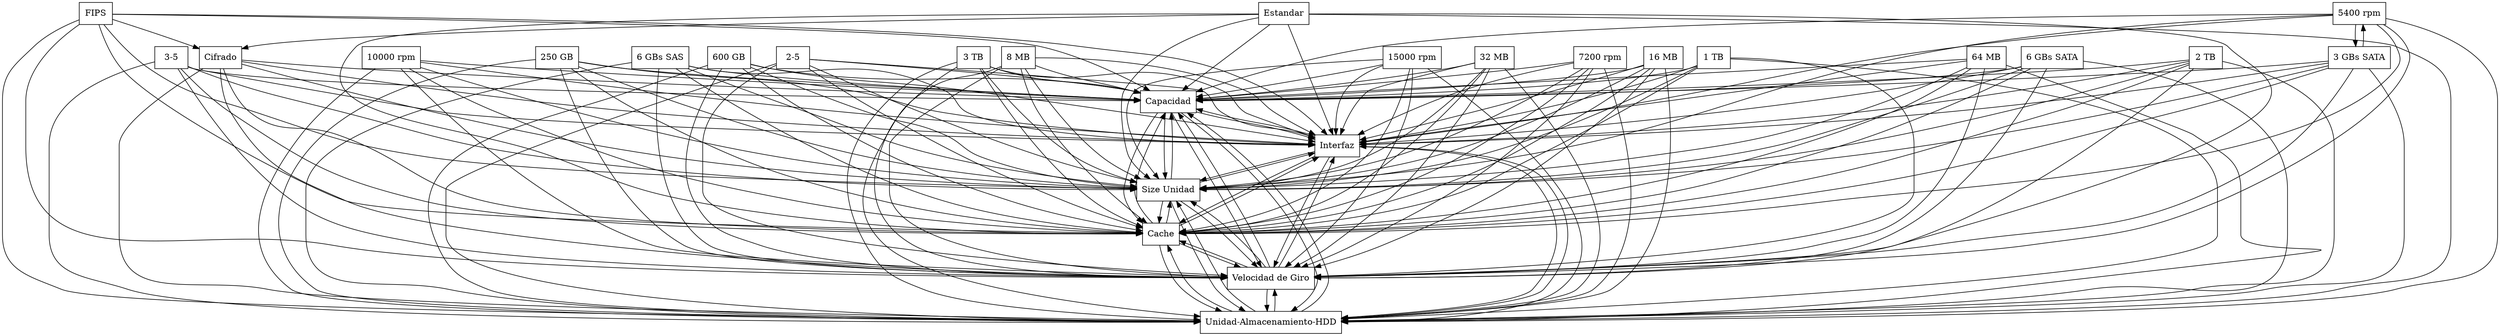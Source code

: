 digraph{
graph [rankdir=TB];
node [shape=box];
edge [arrowhead=normal];
0[label="2-5",]
1[label="10000 rpm",]
2[label="Capacidad",]
3[label="Estandar",]
4[label="32 MB",]
5[label="Interfaz",]
6[label="Cifrado",]
7[label="Unidad-Almacenamiento-HDD",]
8[label="3-5",]
9[label="Velocidad de Giro",]
10[label="2 TB",]
11[label="FIPS",]
12[label="600 GB",]
13[label="6 GBs SATA",]
14[label="1 TB",]
15[label="3 TB",]
16[label="15000 rpm",]
17[label="Cache",]
18[label="6 GBs SAS",]
19[label="64 MB",]
20[label="7200 rpm",]
21[label="250 GB",]
22[label="Size Unidad",]
23[label="5400 rpm",]
24[label="8 MB",]
25[label="16 MB",]
26[label="3 GBs SATA",]
0->2[label="",]
0->5[label="",]
0->7[label="",]
0->9[label="",]
0->17[label="",]
0->22[label="",]
1->2[label="",]
1->5[label="",]
1->7[label="",]
1->9[label="",]
1->17[label="",]
1->22[label="",]
2->5[label="",]
2->7[label="",]
2->9[label="",]
2->17[label="",]
2->22[label="",]
3->2[label="",]
3->5[label="",]
3->6[label="",]
3->7[label="",]
3->9[label="",]
3->17[label="",]
3->22[label="",]
4->2[label="",]
4->5[label="",]
4->7[label="",]
4->9[label="",]
4->17[label="",]
4->22[label="",]
5->2[label="",]
5->7[label="",]
5->9[label="",]
5->17[label="",]
5->22[label="",]
6->2[label="",]
6->5[label="",]
6->7[label="",]
6->9[label="",]
6->17[label="",]
6->22[label="",]
7->2[label="",]
7->5[label="",]
7->9[label="",]
7->17[label="",]
7->22[label="",]
8->2[label="",]
8->5[label="",]
8->7[label="",]
8->9[label="",]
8->17[label="",]
8->22[label="",]
9->2[label="",]
9->5[label="",]
9->7[label="",]
9->17[label="",]
9->22[label="",]
10->2[label="",]
10->5[label="",]
10->7[label="",]
10->9[label="",]
10->17[label="",]
10->22[label="",]
11->2[label="",]
11->5[label="",]
11->6[label="",]
11->7[label="",]
11->9[label="",]
11->17[label="",]
11->22[label="",]
12->2[label="",]
12->5[label="",]
12->7[label="",]
12->9[label="",]
12->17[label="",]
12->22[label="",]
13->2[label="",]
13->5[label="",]
13->7[label="",]
13->9[label="",]
13->17[label="",]
13->22[label="",]
14->2[label="",]
14->5[label="",]
14->7[label="",]
14->9[label="",]
14->17[label="",]
14->22[label="",]
15->2[label="",]
15->5[label="",]
15->7[label="",]
15->9[label="",]
15->17[label="",]
15->22[label="",]
16->2[label="",]
16->5[label="",]
16->7[label="",]
16->9[label="",]
16->17[label="",]
16->22[label="",]
17->2[label="",]
17->5[label="",]
17->7[label="",]
17->9[label="",]
17->22[label="",]
18->2[label="",]
18->5[label="",]
18->7[label="",]
18->9[label="",]
18->17[label="",]
18->22[label="",]
19->2[label="",]
19->5[label="",]
19->7[label="",]
19->9[label="",]
19->17[label="",]
19->22[label="",]
20->2[label="",]
20->5[label="",]
20->7[label="",]
20->9[label="",]
20->17[label="",]
20->22[label="",]
21->2[label="",]
21->5[label="",]
21->7[label="",]
21->9[label="",]
21->17[label="",]
21->22[label="",]
22->2[label="",]
22->5[label="",]
22->7[label="",]
22->9[label="",]
22->17[label="",]
23->2[label="",]
23->5[label="",]
23->7[label="",]
23->9[label="",]
23->17[label="",]
23->22[label="",]
23->26[label="",]
24->2[label="",]
24->5[label="",]
24->7[label="",]
24->9[label="",]
24->17[label="",]
24->22[label="",]
25->2[label="",]
25->5[label="",]
25->7[label="",]
25->9[label="",]
25->17[label="",]
25->22[label="",]
26->2[label="",]
26->5[label="",]
26->7[label="",]
26->9[label="",]
26->17[label="",]
26->22[label="",]
26->23[label="",]
}
